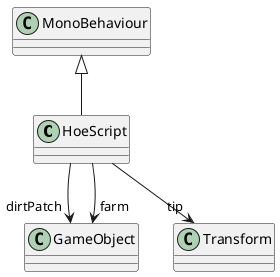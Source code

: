 @startuml
class HoeScript {
}
MonoBehaviour <|-- HoeScript
HoeScript --> "dirtPatch" GameObject
HoeScript --> "tip" Transform
HoeScript --> "farm" GameObject
@enduml
